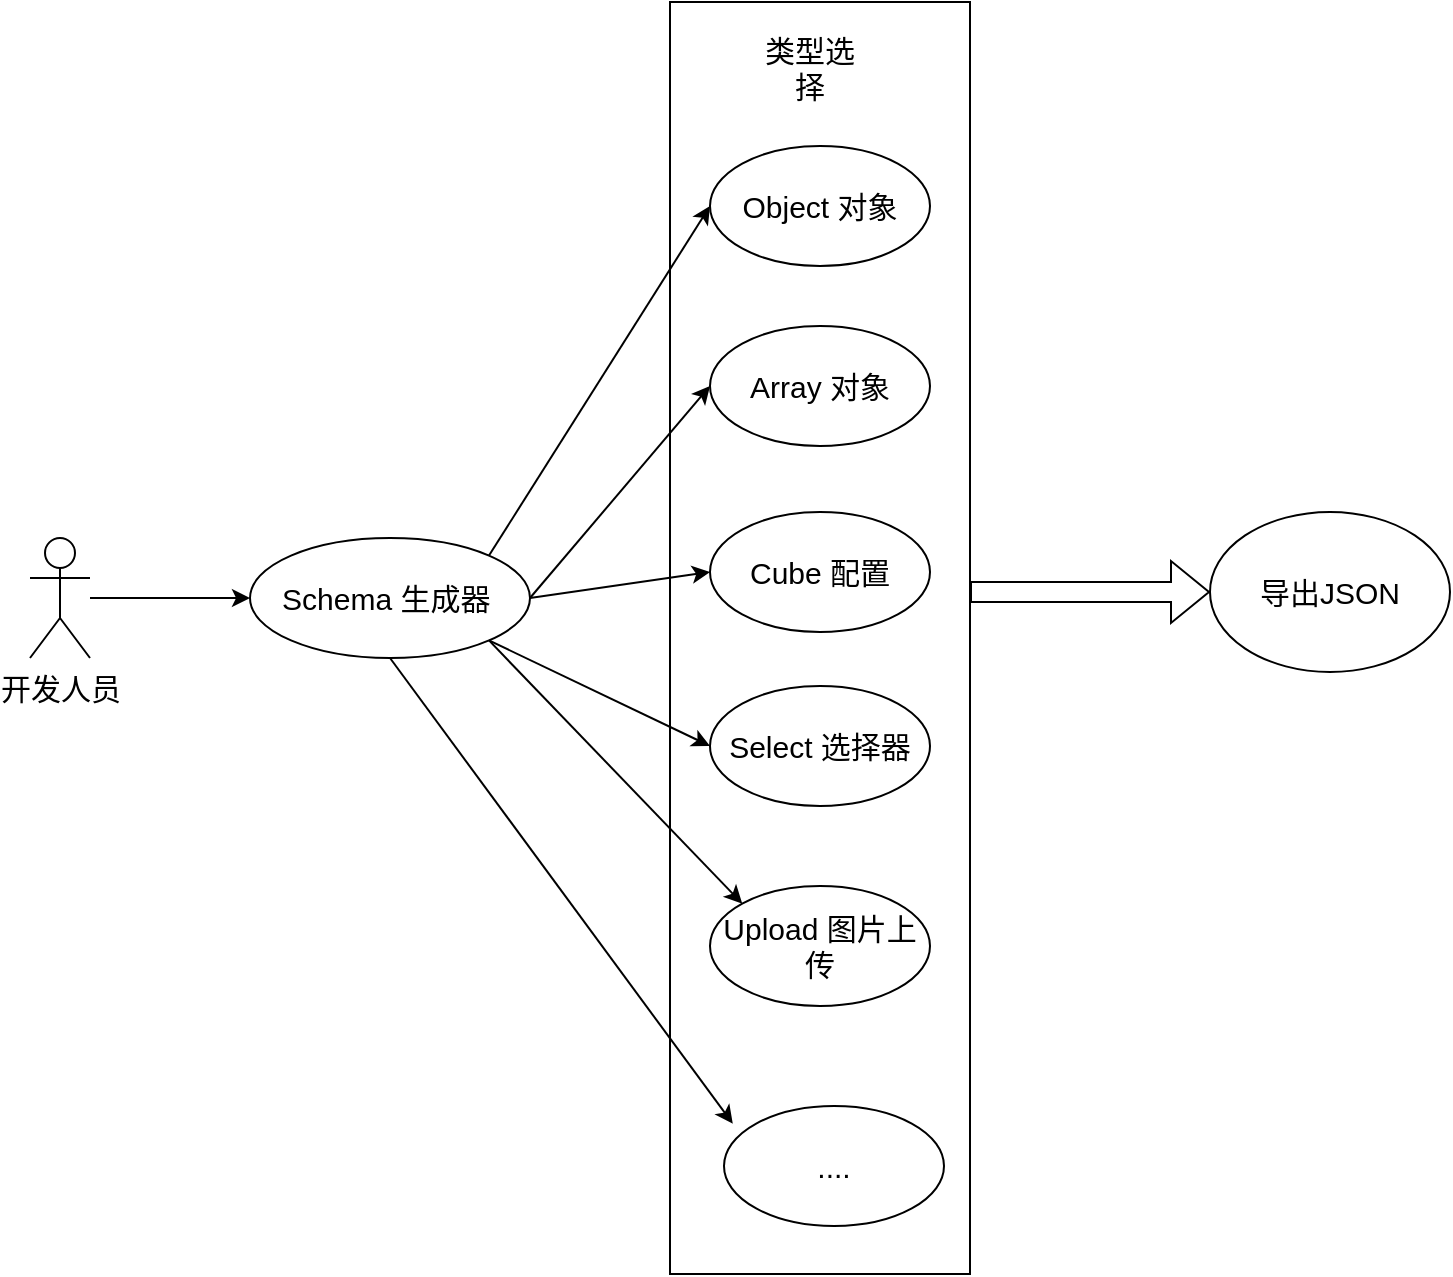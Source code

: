 <mxfile version="24.0.7" type="github">
  <diagram name="第 1 页" id="fnPjNfdaI1dxIVtmjzfw">
    <mxGraphModel dx="2074" dy="-23" grid="1" gridSize="10" guides="1" tooltips="1" connect="1" arrows="1" fold="1" page="1" pageScale="1" pageWidth="827" pageHeight="1169" math="0" shadow="0">
      <root>
        <mxCell id="0" />
        <mxCell id="1" parent="0" />
        <mxCell id="ffz0KAn1uFpzw2hxK1NV-1" value="" style="rounded=0;whiteSpace=wrap;html=1;fontSize=15;" vertex="1" parent="1">
          <mxGeometry x="407" y="1880" width="150" height="636" as="geometry" />
        </mxCell>
        <mxCell id="ffz0KAn1uFpzw2hxK1NV-2" value="开发人员" style="shape=umlActor;verticalLabelPosition=bottom;verticalAlign=top;html=1;fontSize=15;" vertex="1" parent="1">
          <mxGeometry x="87" y="2148" width="30" height="60" as="geometry" />
        </mxCell>
        <mxCell id="ffz0KAn1uFpzw2hxK1NV-3" value="Schema 生成器&lt;b style=&quot;font-family: &amp;quot;Times New Roman&amp;quot;; font-size: 15px; text-align: justify; background-color: initial;&quot;&gt;&amp;nbsp;&lt;/b&gt;" style="ellipse;whiteSpace=wrap;html=1;fontSize=15;" vertex="1" parent="1">
          <mxGeometry x="197" y="2148" width="140" height="60" as="geometry" />
        </mxCell>
        <mxCell id="ffz0KAn1uFpzw2hxK1NV-4" value="Object 对象" style="ellipse;whiteSpace=wrap;html=1;fontSize=15;" vertex="1" parent="1">
          <mxGeometry x="427" y="1952" width="110" height="60" as="geometry" />
        </mxCell>
        <mxCell id="ffz0KAn1uFpzw2hxK1NV-5" value="Array 对象" style="ellipse;whiteSpace=wrap;html=1;fontSize=15;" vertex="1" parent="1">
          <mxGeometry x="427" y="2042" width="110" height="60" as="geometry" />
        </mxCell>
        <mxCell id="ffz0KAn1uFpzw2hxK1NV-6" value="Cube 配置" style="ellipse;whiteSpace=wrap;html=1;fontSize=15;" vertex="1" parent="1">
          <mxGeometry x="427" y="2135" width="110" height="60" as="geometry" />
        </mxCell>
        <mxCell id="ffz0KAn1uFpzw2hxK1NV-7" value="Select 选择器" style="ellipse;whiteSpace=wrap;html=1;fontSize=15;" vertex="1" parent="1">
          <mxGeometry x="427" y="2222" width="110" height="60" as="geometry" />
        </mxCell>
        <mxCell id="ffz0KAn1uFpzw2hxK1NV-8" value="" style="endArrow=classic;html=1;rounded=0;entryX=0;entryY=0.5;entryDx=0;entryDy=0;fontSize=15;" edge="1" parent="1" source="ffz0KAn1uFpzw2hxK1NV-2" target="ffz0KAn1uFpzw2hxK1NV-3">
          <mxGeometry width="50" height="50" relative="1" as="geometry">
            <mxPoint x="687" y="2028" as="sourcePoint" />
            <mxPoint x="737" y="1978" as="targetPoint" />
          </mxGeometry>
        </mxCell>
        <mxCell id="ffz0KAn1uFpzw2hxK1NV-9" value="Upload 图片上传" style="ellipse;whiteSpace=wrap;html=1;fontSize=15;" vertex="1" parent="1">
          <mxGeometry x="427" y="2322" width="110" height="60" as="geometry" />
        </mxCell>
        <mxCell id="ffz0KAn1uFpzw2hxK1NV-10" value="...." style="ellipse;whiteSpace=wrap;html=1;fontSize=15;" vertex="1" parent="1">
          <mxGeometry x="434" y="2432" width="110" height="60" as="geometry" />
        </mxCell>
        <mxCell id="ffz0KAn1uFpzw2hxK1NV-11" value="" style="endArrow=classic;html=1;rounded=0;exitX=1;exitY=0;exitDx=0;exitDy=0;entryX=0;entryY=0.5;entryDx=0;entryDy=0;fontSize=15;" edge="1" parent="1" source="ffz0KAn1uFpzw2hxK1NV-3" target="ffz0KAn1uFpzw2hxK1NV-4">
          <mxGeometry width="50" height="50" relative="1" as="geometry">
            <mxPoint x="227" y="2098" as="sourcePoint" />
            <mxPoint x="277" y="2048" as="targetPoint" />
          </mxGeometry>
        </mxCell>
        <mxCell id="ffz0KAn1uFpzw2hxK1NV-12" value="" style="endArrow=classic;html=1;rounded=0;exitX=1;exitY=1;exitDx=0;exitDy=0;entryX=0;entryY=0.5;entryDx=0;entryDy=0;fontSize=15;" edge="1" parent="1" source="ffz0KAn1uFpzw2hxK1NV-3" target="ffz0KAn1uFpzw2hxK1NV-7">
          <mxGeometry width="50" height="50" relative="1" as="geometry">
            <mxPoint x="227" y="2098" as="sourcePoint" />
            <mxPoint x="277" y="2048" as="targetPoint" />
          </mxGeometry>
        </mxCell>
        <mxCell id="ffz0KAn1uFpzw2hxK1NV-13" value="" style="endArrow=classic;html=1;rounded=0;exitX=1;exitY=0.5;exitDx=0;exitDy=0;entryX=0;entryY=0.5;entryDx=0;entryDy=0;fontSize=15;" edge="1" parent="1" source="ffz0KAn1uFpzw2hxK1NV-3" target="ffz0KAn1uFpzw2hxK1NV-6">
          <mxGeometry width="50" height="50" relative="1" as="geometry">
            <mxPoint x="227" y="2098" as="sourcePoint" />
            <mxPoint x="277" y="2048" as="targetPoint" />
          </mxGeometry>
        </mxCell>
        <mxCell id="ffz0KAn1uFpzw2hxK1NV-14" value="" style="endArrow=classic;html=1;rounded=0;exitX=1;exitY=0.5;exitDx=0;exitDy=0;entryX=0;entryY=0.5;entryDx=0;entryDy=0;fontSize=15;" edge="1" parent="1" source="ffz0KAn1uFpzw2hxK1NV-3" target="ffz0KAn1uFpzw2hxK1NV-5">
          <mxGeometry width="50" height="50" relative="1" as="geometry">
            <mxPoint x="227" y="2098" as="sourcePoint" />
            <mxPoint x="277" y="2048" as="targetPoint" />
          </mxGeometry>
        </mxCell>
        <mxCell id="ffz0KAn1uFpzw2hxK1NV-15" value="" style="endArrow=classic;html=1;rounded=0;exitX=0.5;exitY=1;exitDx=0;exitDy=0;entryX=0.04;entryY=0.147;entryDx=0;entryDy=0;entryPerimeter=0;fontSize=15;" edge="1" parent="1" source="ffz0KAn1uFpzw2hxK1NV-3" target="ffz0KAn1uFpzw2hxK1NV-10">
          <mxGeometry width="50" height="50" relative="1" as="geometry">
            <mxPoint x="227" y="2098" as="sourcePoint" />
            <mxPoint x="277" y="2048" as="targetPoint" />
          </mxGeometry>
        </mxCell>
        <mxCell id="ffz0KAn1uFpzw2hxK1NV-16" value="" style="endArrow=classic;html=1;rounded=0;exitX=1;exitY=1;exitDx=0;exitDy=0;entryX=0;entryY=0;entryDx=0;entryDy=0;fontSize=15;" edge="1" parent="1" source="ffz0KAn1uFpzw2hxK1NV-3" target="ffz0KAn1uFpzw2hxK1NV-9">
          <mxGeometry width="50" height="50" relative="1" as="geometry">
            <mxPoint x="227" y="2098" as="sourcePoint" />
            <mxPoint x="277" y="2048" as="targetPoint" />
          </mxGeometry>
        </mxCell>
        <mxCell id="ffz0KAn1uFpzw2hxK1NV-17" value="类型选择" style="text;html=1;strokeColor=none;fillColor=none;align=center;verticalAlign=middle;whiteSpace=wrap;rounded=0;fontSize=15;" vertex="1" parent="1">
          <mxGeometry x="447" y="1898" width="60" height="30" as="geometry" />
        </mxCell>
        <mxCell id="ffz0KAn1uFpzw2hxK1NV-18" value="" style="shape=flexArrow;endArrow=classic;html=1;rounded=0;entryX=0;entryY=0.5;entryDx=0;entryDy=0;fontSize=15;" edge="1" parent="1" target="ffz0KAn1uFpzw2hxK1NV-19">
          <mxGeometry width="50" height="50" relative="1" as="geometry">
            <mxPoint x="557" y="2175" as="sourcePoint" />
            <mxPoint x="357" y="2048" as="targetPoint" />
          </mxGeometry>
        </mxCell>
        <mxCell id="ffz0KAn1uFpzw2hxK1NV-19" value="导出JSON" style="ellipse;whiteSpace=wrap;html=1;fontSize=15;" vertex="1" parent="1">
          <mxGeometry x="677" y="2135" width="120" height="80" as="geometry" />
        </mxCell>
      </root>
    </mxGraphModel>
  </diagram>
</mxfile>

